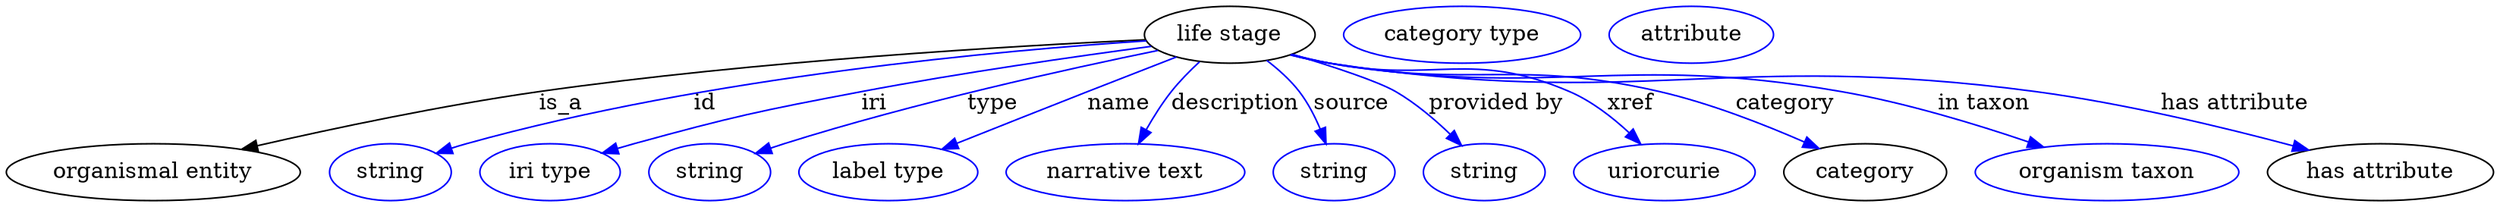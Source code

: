 digraph {
	graph [bb="0,0,1572.4,123"];
	node [label="\N"];
	"life stage"	[height=0.5,
		label="life stage",
		pos="772.94,105",
		width=1.4985];
	"organismal entity"	[height=0.5,
		pos="92.942,18",
		width=2.5817];
	"life stage" -> "organismal entity"	[label=is_a,
		lp="349.94,61.5",
		pos="e,148.58,32.482 719.57,101.84 636.99,98.03 473.46,88.579 335.94,69 275.3,60.367 207.05,45.897 158.36,34.738"];
	id	[color=blue,
		height=0.5,
		label=string,
		pos="241.94,18",
		width=1.0652];
	"life stage" -> id	[color=blue,
		label=id,
		lp="440.94,61.5",
		pos="e,270.93,29.99 720.2,101.11 630.41,95.202 442.71,78.489 289.94,36 286.83,35.135 283.63,34.172 280.44,33.155",
		style=solid];
	iri	[color=blue,
		height=0.5,
		label="iri type",
		pos="342.94,18",
		width=1.2277];
	"life stage" -> iri	[color=blue,
		label=iri,
		lp="547.94,61.5",
		pos="e,376.24,29.93 723.21,97.669 675.91,91.378 602.83,80.961 539.94,69 475.86,56.813 459.88,53.14 396.94,36 393.36,35.026 389.67,33.97 \
385.97,32.877",
		style=solid];
	type	[color=blue,
		height=0.5,
		label=string,
		pos="443.94,18",
		width=1.0652];
	"life stage" -> type	[color=blue,
		label=type,
		lp="622.94,61.5",
		pos="e,472.9,29.898 727.48,95.058 671.3,83.547 573.07,61.911 490.94,36 488.19,35.131 485.36,34.201 482.51,33.24",
		style=solid];
	name	[color=blue,
		height=0.5,
		label="label type",
		pos="556.94,18",
		width=1.5707];
	"life stage" -> name	[color=blue,
		label=name,
		lp="702.94,61.5",
		pos="e,590.88,32.539 739.16,90.925 722.26,84.37 701.51,76.295 682.94,69 655.39,58.174 624.49,45.914 600.18,36.244",
		style=solid];
	description	[color=blue,
		height=0.5,
		label="narrative text",
		pos="706.94,18",
		width=2.0943];
	"life stage" -> description	[color=blue,
		label=description,
		lp="776.44,61.5",
		pos="e,715.22,35.979 753.82,87.875 747.73,82.243 741.21,75.657 735.94,69 730.12,61.647 724.69,53.001 720.13,44.985",
		style=solid];
	source	[color=blue,
		height=0.5,
		label=string,
		pos="838.94,18",
		width=1.0652];
	"life stage" -> source	[color=blue,
		label=source,
		lp="849.94,61.5",
		pos="e,833.84,35.85 796.32,88.772 803.6,83.199 811.22,76.422 816.94,69 822.37,61.951 826.78,53.351 830.18,45.285",
		style=solid];
	"provided by"	[color=blue,
		height=0.5,
		label=string,
		pos="933.94,18",
		width=1.0652];
	"life stage" -> "provided by"	[color=blue,
		label="provided by",
		lp="941.44,61.5",
		pos="e,919.59,34.858 812.53,92.621 837.28,85.16 866.55,75.601 877.94,69 890.4,61.78 902.53,51.48 912.3,42.104",
		style=solid];
	xref	[color=blue,
		height=0.5,
		label=uriorcurie,
		pos="1047.9,18",
		width=1.5887];
	"life stage" -> xref	[color=blue,
		label=xref,
		lp="1026.4,61.5",
		pos="e,1032.9,35.873 812.06,92.499 819.92,90.455 828.16,88.503 835.94,87 902.74,74.104 925.45,95.886 987.94,69 1001.8,63.021 1015,52.758 \
1025.5,43.08",
		style=solid];
	category	[height=0.5,
		pos="1174.9,18",
		width=1.4263];
	"life stage" -> category	[color=blue,
		label=category,
		lp="1124.4,61.5",
		pos="e,1145.7,32.964 811.68,92.388 819.65,90.329 828.02,88.398 835.94,87 927.75,70.791 954.09,89.941 1044.9,69 1076.7,61.68 1111.1,48.208 \
1136.5,37.091",
		style=solid];
	"in taxon"	[color=blue,
		height=0.5,
		label="organism taxon",
		pos="1327.9,18",
		width=2.3109];
	"life stage" -> "in taxon"	[color=blue,
		label="in taxon",
		lp="1249.9,61.5",
		pos="e,1287.8,33.827 811.31,92.286 819.38,90.207 827.89,88.296 835.94,87 978.33,64.09 1017.9,93.739 1159.9,69 1200.4,61.952 1244.9,48.428 \
1278,37.221",
		style=solid];
	"has attribute"	[height=0.5,
		pos="1500.9,18",
		width=1.9859];
	"life stage" -> "has attribute"	[color=blue,
		label="has attribute",
		lp="1408.9,61.5",
		pos="e,1455.5,32.026 811.3,92.191 819.37,90.119 827.88,88.234 835.94,87 1032.5,56.913 1085.9,95.337 1282.9,69 1339,61.508 1401.8,46.356 \
1445.6,34.685",
		style=solid];
	"named thing_category"	[color=blue,
		height=0.5,
		label="category type",
		pos="919.94,105",
		width=2.0762];
	"organismal entity_has attribute"	[color=blue,
		height=0.5,
		label=attribute,
		pos="1064.9,105",
		width=1.4443];
}
